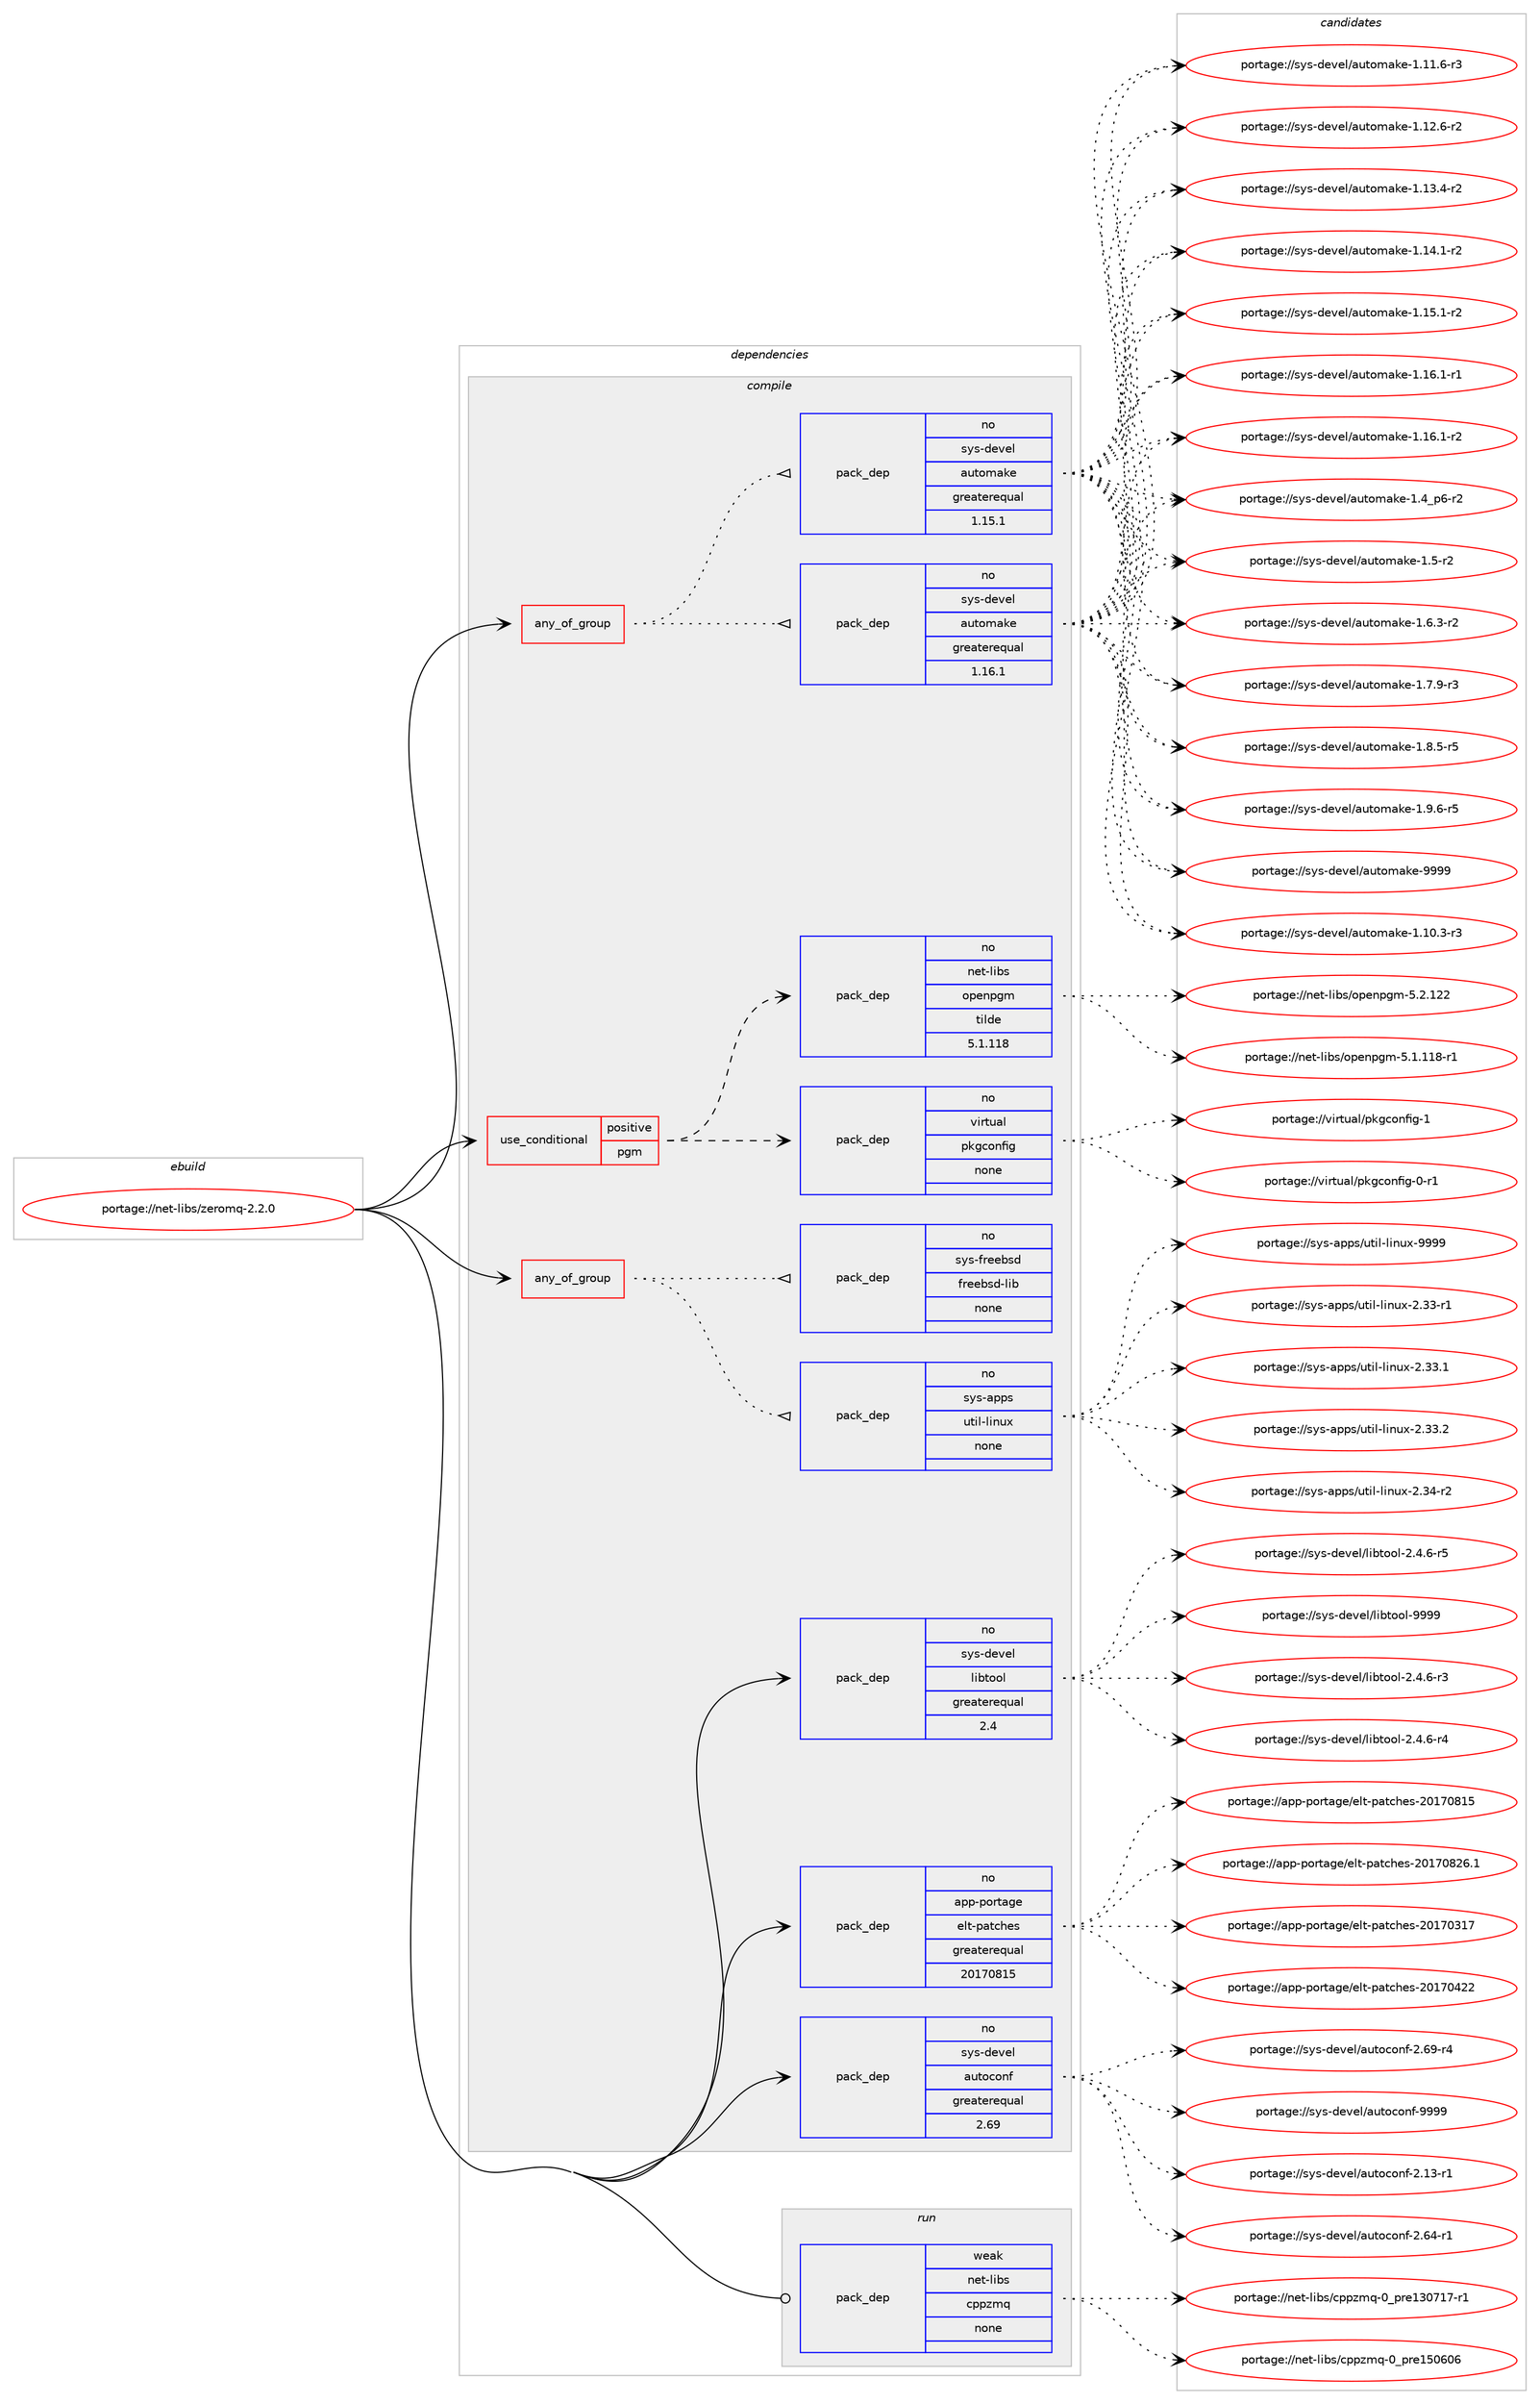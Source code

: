 digraph prolog {

# *************
# Graph options
# *************

newrank=true;
concentrate=true;
compound=true;
graph [rankdir=LR,fontname=Helvetica,fontsize=10,ranksep=1.5];#, ranksep=2.5, nodesep=0.2];
edge  [arrowhead=vee];
node  [fontname=Helvetica,fontsize=10];

# **********
# The ebuild
# **********

subgraph cluster_leftcol {
color=gray;
rank=same;
label=<<i>ebuild</i>>;
id [label="portage://net-libs/zeromq-2.2.0", color=red, width=4, href="../net-libs/zeromq-2.2.0.svg"];
}

# ****************
# The dependencies
# ****************

subgraph cluster_midcol {
color=gray;
label=<<i>dependencies</i>>;
subgraph cluster_compile {
fillcolor="#eeeeee";
style=filled;
label=<<i>compile</i>>;
subgraph any5877 {
dependency362114 [label=<<TABLE BORDER="0" CELLBORDER="1" CELLSPACING="0" CELLPADDING="4"><TR><TD CELLPADDING="10">any_of_group</TD></TR></TABLE>>, shape=none, color=red];subgraph pack265464 {
dependency362115 [label=<<TABLE BORDER="0" CELLBORDER="1" CELLSPACING="0" CELLPADDING="4" WIDTH="220"><TR><TD ROWSPAN="6" CELLPADDING="30">pack_dep</TD></TR><TR><TD WIDTH="110">no</TD></TR><TR><TD>sys-apps</TD></TR><TR><TD>util-linux</TD></TR><TR><TD>none</TD></TR><TR><TD></TD></TR></TABLE>>, shape=none, color=blue];
}
dependency362114:e -> dependency362115:w [weight=20,style="dotted",arrowhead="oinv"];
subgraph pack265465 {
dependency362116 [label=<<TABLE BORDER="0" CELLBORDER="1" CELLSPACING="0" CELLPADDING="4" WIDTH="220"><TR><TD ROWSPAN="6" CELLPADDING="30">pack_dep</TD></TR><TR><TD WIDTH="110">no</TD></TR><TR><TD>sys-freebsd</TD></TR><TR><TD>freebsd-lib</TD></TR><TR><TD>none</TD></TR><TR><TD></TD></TR></TABLE>>, shape=none, color=blue];
}
dependency362114:e -> dependency362116:w [weight=20,style="dotted",arrowhead="oinv"];
}
id:e -> dependency362114:w [weight=20,style="solid",arrowhead="vee"];
subgraph any5878 {
dependency362117 [label=<<TABLE BORDER="0" CELLBORDER="1" CELLSPACING="0" CELLPADDING="4"><TR><TD CELLPADDING="10">any_of_group</TD></TR></TABLE>>, shape=none, color=red];subgraph pack265466 {
dependency362118 [label=<<TABLE BORDER="0" CELLBORDER="1" CELLSPACING="0" CELLPADDING="4" WIDTH="220"><TR><TD ROWSPAN="6" CELLPADDING="30">pack_dep</TD></TR><TR><TD WIDTH="110">no</TD></TR><TR><TD>sys-devel</TD></TR><TR><TD>automake</TD></TR><TR><TD>greaterequal</TD></TR><TR><TD>1.16.1</TD></TR></TABLE>>, shape=none, color=blue];
}
dependency362117:e -> dependency362118:w [weight=20,style="dotted",arrowhead="oinv"];
subgraph pack265467 {
dependency362119 [label=<<TABLE BORDER="0" CELLBORDER="1" CELLSPACING="0" CELLPADDING="4" WIDTH="220"><TR><TD ROWSPAN="6" CELLPADDING="30">pack_dep</TD></TR><TR><TD WIDTH="110">no</TD></TR><TR><TD>sys-devel</TD></TR><TR><TD>automake</TD></TR><TR><TD>greaterequal</TD></TR><TR><TD>1.15.1</TD></TR></TABLE>>, shape=none, color=blue];
}
dependency362117:e -> dependency362119:w [weight=20,style="dotted",arrowhead="oinv"];
}
id:e -> dependency362117:w [weight=20,style="solid",arrowhead="vee"];
subgraph cond90621 {
dependency362120 [label=<<TABLE BORDER="0" CELLBORDER="1" CELLSPACING="0" CELLPADDING="4"><TR><TD ROWSPAN="3" CELLPADDING="10">use_conditional</TD></TR><TR><TD>positive</TD></TR><TR><TD>pgm</TD></TR></TABLE>>, shape=none, color=red];
subgraph pack265468 {
dependency362121 [label=<<TABLE BORDER="0" CELLBORDER="1" CELLSPACING="0" CELLPADDING="4" WIDTH="220"><TR><TD ROWSPAN="6" CELLPADDING="30">pack_dep</TD></TR><TR><TD WIDTH="110">no</TD></TR><TR><TD>virtual</TD></TR><TR><TD>pkgconfig</TD></TR><TR><TD>none</TD></TR><TR><TD></TD></TR></TABLE>>, shape=none, color=blue];
}
dependency362120:e -> dependency362121:w [weight=20,style="dashed",arrowhead="vee"];
subgraph pack265469 {
dependency362122 [label=<<TABLE BORDER="0" CELLBORDER="1" CELLSPACING="0" CELLPADDING="4" WIDTH="220"><TR><TD ROWSPAN="6" CELLPADDING="30">pack_dep</TD></TR><TR><TD WIDTH="110">no</TD></TR><TR><TD>net-libs</TD></TR><TR><TD>openpgm</TD></TR><TR><TD>tilde</TD></TR><TR><TD>5.1.118</TD></TR></TABLE>>, shape=none, color=blue];
}
dependency362120:e -> dependency362122:w [weight=20,style="dashed",arrowhead="vee"];
}
id:e -> dependency362120:w [weight=20,style="solid",arrowhead="vee"];
subgraph pack265470 {
dependency362123 [label=<<TABLE BORDER="0" CELLBORDER="1" CELLSPACING="0" CELLPADDING="4" WIDTH="220"><TR><TD ROWSPAN="6" CELLPADDING="30">pack_dep</TD></TR><TR><TD WIDTH="110">no</TD></TR><TR><TD>app-portage</TD></TR><TR><TD>elt-patches</TD></TR><TR><TD>greaterequal</TD></TR><TR><TD>20170815</TD></TR></TABLE>>, shape=none, color=blue];
}
id:e -> dependency362123:w [weight=20,style="solid",arrowhead="vee"];
subgraph pack265471 {
dependency362124 [label=<<TABLE BORDER="0" CELLBORDER="1" CELLSPACING="0" CELLPADDING="4" WIDTH="220"><TR><TD ROWSPAN="6" CELLPADDING="30">pack_dep</TD></TR><TR><TD WIDTH="110">no</TD></TR><TR><TD>sys-devel</TD></TR><TR><TD>autoconf</TD></TR><TR><TD>greaterequal</TD></TR><TR><TD>2.69</TD></TR></TABLE>>, shape=none, color=blue];
}
id:e -> dependency362124:w [weight=20,style="solid",arrowhead="vee"];
subgraph pack265472 {
dependency362125 [label=<<TABLE BORDER="0" CELLBORDER="1" CELLSPACING="0" CELLPADDING="4" WIDTH="220"><TR><TD ROWSPAN="6" CELLPADDING="30">pack_dep</TD></TR><TR><TD WIDTH="110">no</TD></TR><TR><TD>sys-devel</TD></TR><TR><TD>libtool</TD></TR><TR><TD>greaterequal</TD></TR><TR><TD>2.4</TD></TR></TABLE>>, shape=none, color=blue];
}
id:e -> dependency362125:w [weight=20,style="solid",arrowhead="vee"];
}
subgraph cluster_compileandrun {
fillcolor="#eeeeee";
style=filled;
label=<<i>compile and run</i>>;
}
subgraph cluster_run {
fillcolor="#eeeeee";
style=filled;
label=<<i>run</i>>;
subgraph pack265473 {
dependency362126 [label=<<TABLE BORDER="0" CELLBORDER="1" CELLSPACING="0" CELLPADDING="4" WIDTH="220"><TR><TD ROWSPAN="6" CELLPADDING="30">pack_dep</TD></TR><TR><TD WIDTH="110">weak</TD></TR><TR><TD>net-libs</TD></TR><TR><TD>cppzmq</TD></TR><TR><TD>none</TD></TR><TR><TD></TD></TR></TABLE>>, shape=none, color=blue];
}
id:e -> dependency362126:w [weight=20,style="solid",arrowhead="odot"];
}
}

# **************
# The candidates
# **************

subgraph cluster_choices {
rank=same;
color=gray;
label=<<i>candidates</i>>;

subgraph choice265464 {
color=black;
nodesep=1;
choiceportage1151211154597112112115471171161051084510810511011712045504651514511449 [label="portage://sys-apps/util-linux-2.33-r1", color=red, width=4,href="../sys-apps/util-linux-2.33-r1.svg"];
choiceportage1151211154597112112115471171161051084510810511011712045504651514649 [label="portage://sys-apps/util-linux-2.33.1", color=red, width=4,href="../sys-apps/util-linux-2.33.1.svg"];
choiceportage1151211154597112112115471171161051084510810511011712045504651514650 [label="portage://sys-apps/util-linux-2.33.2", color=red, width=4,href="../sys-apps/util-linux-2.33.2.svg"];
choiceportage1151211154597112112115471171161051084510810511011712045504651524511450 [label="portage://sys-apps/util-linux-2.34-r2", color=red, width=4,href="../sys-apps/util-linux-2.34-r2.svg"];
choiceportage115121115459711211211547117116105108451081051101171204557575757 [label="portage://sys-apps/util-linux-9999", color=red, width=4,href="../sys-apps/util-linux-9999.svg"];
dependency362115:e -> choiceportage1151211154597112112115471171161051084510810511011712045504651514511449:w [style=dotted,weight="100"];
dependency362115:e -> choiceportage1151211154597112112115471171161051084510810511011712045504651514649:w [style=dotted,weight="100"];
dependency362115:e -> choiceportage1151211154597112112115471171161051084510810511011712045504651514650:w [style=dotted,weight="100"];
dependency362115:e -> choiceportage1151211154597112112115471171161051084510810511011712045504651524511450:w [style=dotted,weight="100"];
dependency362115:e -> choiceportage115121115459711211211547117116105108451081051101171204557575757:w [style=dotted,weight="100"];
}
subgraph choice265465 {
color=black;
nodesep=1;
}
subgraph choice265466 {
color=black;
nodesep=1;
choiceportage11512111545100101118101108479711711611110997107101454946494846514511451 [label="portage://sys-devel/automake-1.10.3-r3", color=red, width=4,href="../sys-devel/automake-1.10.3-r3.svg"];
choiceportage11512111545100101118101108479711711611110997107101454946494946544511451 [label="portage://sys-devel/automake-1.11.6-r3", color=red, width=4,href="../sys-devel/automake-1.11.6-r3.svg"];
choiceportage11512111545100101118101108479711711611110997107101454946495046544511450 [label="portage://sys-devel/automake-1.12.6-r2", color=red, width=4,href="../sys-devel/automake-1.12.6-r2.svg"];
choiceportage11512111545100101118101108479711711611110997107101454946495146524511450 [label="portage://sys-devel/automake-1.13.4-r2", color=red, width=4,href="../sys-devel/automake-1.13.4-r2.svg"];
choiceportage11512111545100101118101108479711711611110997107101454946495246494511450 [label="portage://sys-devel/automake-1.14.1-r2", color=red, width=4,href="../sys-devel/automake-1.14.1-r2.svg"];
choiceportage11512111545100101118101108479711711611110997107101454946495346494511450 [label="portage://sys-devel/automake-1.15.1-r2", color=red, width=4,href="../sys-devel/automake-1.15.1-r2.svg"];
choiceportage11512111545100101118101108479711711611110997107101454946495446494511449 [label="portage://sys-devel/automake-1.16.1-r1", color=red, width=4,href="../sys-devel/automake-1.16.1-r1.svg"];
choiceportage11512111545100101118101108479711711611110997107101454946495446494511450 [label="portage://sys-devel/automake-1.16.1-r2", color=red, width=4,href="../sys-devel/automake-1.16.1-r2.svg"];
choiceportage115121115451001011181011084797117116111109971071014549465295112544511450 [label="portage://sys-devel/automake-1.4_p6-r2", color=red, width=4,href="../sys-devel/automake-1.4_p6-r2.svg"];
choiceportage11512111545100101118101108479711711611110997107101454946534511450 [label="portage://sys-devel/automake-1.5-r2", color=red, width=4,href="../sys-devel/automake-1.5-r2.svg"];
choiceportage115121115451001011181011084797117116111109971071014549465446514511450 [label="portage://sys-devel/automake-1.6.3-r2", color=red, width=4,href="../sys-devel/automake-1.6.3-r2.svg"];
choiceportage115121115451001011181011084797117116111109971071014549465546574511451 [label="portage://sys-devel/automake-1.7.9-r3", color=red, width=4,href="../sys-devel/automake-1.7.9-r3.svg"];
choiceportage115121115451001011181011084797117116111109971071014549465646534511453 [label="portage://sys-devel/automake-1.8.5-r5", color=red, width=4,href="../sys-devel/automake-1.8.5-r5.svg"];
choiceportage115121115451001011181011084797117116111109971071014549465746544511453 [label="portage://sys-devel/automake-1.9.6-r5", color=red, width=4,href="../sys-devel/automake-1.9.6-r5.svg"];
choiceportage115121115451001011181011084797117116111109971071014557575757 [label="portage://sys-devel/automake-9999", color=red, width=4,href="../sys-devel/automake-9999.svg"];
dependency362118:e -> choiceportage11512111545100101118101108479711711611110997107101454946494846514511451:w [style=dotted,weight="100"];
dependency362118:e -> choiceportage11512111545100101118101108479711711611110997107101454946494946544511451:w [style=dotted,weight="100"];
dependency362118:e -> choiceportage11512111545100101118101108479711711611110997107101454946495046544511450:w [style=dotted,weight="100"];
dependency362118:e -> choiceportage11512111545100101118101108479711711611110997107101454946495146524511450:w [style=dotted,weight="100"];
dependency362118:e -> choiceportage11512111545100101118101108479711711611110997107101454946495246494511450:w [style=dotted,weight="100"];
dependency362118:e -> choiceportage11512111545100101118101108479711711611110997107101454946495346494511450:w [style=dotted,weight="100"];
dependency362118:e -> choiceportage11512111545100101118101108479711711611110997107101454946495446494511449:w [style=dotted,weight="100"];
dependency362118:e -> choiceportage11512111545100101118101108479711711611110997107101454946495446494511450:w [style=dotted,weight="100"];
dependency362118:e -> choiceportage115121115451001011181011084797117116111109971071014549465295112544511450:w [style=dotted,weight="100"];
dependency362118:e -> choiceportage11512111545100101118101108479711711611110997107101454946534511450:w [style=dotted,weight="100"];
dependency362118:e -> choiceportage115121115451001011181011084797117116111109971071014549465446514511450:w [style=dotted,weight="100"];
dependency362118:e -> choiceportage115121115451001011181011084797117116111109971071014549465546574511451:w [style=dotted,weight="100"];
dependency362118:e -> choiceportage115121115451001011181011084797117116111109971071014549465646534511453:w [style=dotted,weight="100"];
dependency362118:e -> choiceportage115121115451001011181011084797117116111109971071014549465746544511453:w [style=dotted,weight="100"];
dependency362118:e -> choiceportage115121115451001011181011084797117116111109971071014557575757:w [style=dotted,weight="100"];
}
subgraph choice265467 {
color=black;
nodesep=1;
choiceportage11512111545100101118101108479711711611110997107101454946494846514511451 [label="portage://sys-devel/automake-1.10.3-r3", color=red, width=4,href="../sys-devel/automake-1.10.3-r3.svg"];
choiceportage11512111545100101118101108479711711611110997107101454946494946544511451 [label="portage://sys-devel/automake-1.11.6-r3", color=red, width=4,href="../sys-devel/automake-1.11.6-r3.svg"];
choiceportage11512111545100101118101108479711711611110997107101454946495046544511450 [label="portage://sys-devel/automake-1.12.6-r2", color=red, width=4,href="../sys-devel/automake-1.12.6-r2.svg"];
choiceportage11512111545100101118101108479711711611110997107101454946495146524511450 [label="portage://sys-devel/automake-1.13.4-r2", color=red, width=4,href="../sys-devel/automake-1.13.4-r2.svg"];
choiceportage11512111545100101118101108479711711611110997107101454946495246494511450 [label="portage://sys-devel/automake-1.14.1-r2", color=red, width=4,href="../sys-devel/automake-1.14.1-r2.svg"];
choiceportage11512111545100101118101108479711711611110997107101454946495346494511450 [label="portage://sys-devel/automake-1.15.1-r2", color=red, width=4,href="../sys-devel/automake-1.15.1-r2.svg"];
choiceportage11512111545100101118101108479711711611110997107101454946495446494511449 [label="portage://sys-devel/automake-1.16.1-r1", color=red, width=4,href="../sys-devel/automake-1.16.1-r1.svg"];
choiceportage11512111545100101118101108479711711611110997107101454946495446494511450 [label="portage://sys-devel/automake-1.16.1-r2", color=red, width=4,href="../sys-devel/automake-1.16.1-r2.svg"];
choiceportage115121115451001011181011084797117116111109971071014549465295112544511450 [label="portage://sys-devel/automake-1.4_p6-r2", color=red, width=4,href="../sys-devel/automake-1.4_p6-r2.svg"];
choiceportage11512111545100101118101108479711711611110997107101454946534511450 [label="portage://sys-devel/automake-1.5-r2", color=red, width=4,href="../sys-devel/automake-1.5-r2.svg"];
choiceportage115121115451001011181011084797117116111109971071014549465446514511450 [label="portage://sys-devel/automake-1.6.3-r2", color=red, width=4,href="../sys-devel/automake-1.6.3-r2.svg"];
choiceportage115121115451001011181011084797117116111109971071014549465546574511451 [label="portage://sys-devel/automake-1.7.9-r3", color=red, width=4,href="../sys-devel/automake-1.7.9-r3.svg"];
choiceportage115121115451001011181011084797117116111109971071014549465646534511453 [label="portage://sys-devel/automake-1.8.5-r5", color=red, width=4,href="../sys-devel/automake-1.8.5-r5.svg"];
choiceportage115121115451001011181011084797117116111109971071014549465746544511453 [label="portage://sys-devel/automake-1.9.6-r5", color=red, width=4,href="../sys-devel/automake-1.9.6-r5.svg"];
choiceportage115121115451001011181011084797117116111109971071014557575757 [label="portage://sys-devel/automake-9999", color=red, width=4,href="../sys-devel/automake-9999.svg"];
dependency362119:e -> choiceportage11512111545100101118101108479711711611110997107101454946494846514511451:w [style=dotted,weight="100"];
dependency362119:e -> choiceportage11512111545100101118101108479711711611110997107101454946494946544511451:w [style=dotted,weight="100"];
dependency362119:e -> choiceportage11512111545100101118101108479711711611110997107101454946495046544511450:w [style=dotted,weight="100"];
dependency362119:e -> choiceportage11512111545100101118101108479711711611110997107101454946495146524511450:w [style=dotted,weight="100"];
dependency362119:e -> choiceportage11512111545100101118101108479711711611110997107101454946495246494511450:w [style=dotted,weight="100"];
dependency362119:e -> choiceportage11512111545100101118101108479711711611110997107101454946495346494511450:w [style=dotted,weight="100"];
dependency362119:e -> choiceportage11512111545100101118101108479711711611110997107101454946495446494511449:w [style=dotted,weight="100"];
dependency362119:e -> choiceportage11512111545100101118101108479711711611110997107101454946495446494511450:w [style=dotted,weight="100"];
dependency362119:e -> choiceportage115121115451001011181011084797117116111109971071014549465295112544511450:w [style=dotted,weight="100"];
dependency362119:e -> choiceportage11512111545100101118101108479711711611110997107101454946534511450:w [style=dotted,weight="100"];
dependency362119:e -> choiceportage115121115451001011181011084797117116111109971071014549465446514511450:w [style=dotted,weight="100"];
dependency362119:e -> choiceportage115121115451001011181011084797117116111109971071014549465546574511451:w [style=dotted,weight="100"];
dependency362119:e -> choiceportage115121115451001011181011084797117116111109971071014549465646534511453:w [style=dotted,weight="100"];
dependency362119:e -> choiceportage115121115451001011181011084797117116111109971071014549465746544511453:w [style=dotted,weight="100"];
dependency362119:e -> choiceportage115121115451001011181011084797117116111109971071014557575757:w [style=dotted,weight="100"];
}
subgraph choice265468 {
color=black;
nodesep=1;
choiceportage11810511411611797108471121071039911111010210510345484511449 [label="portage://virtual/pkgconfig-0-r1", color=red, width=4,href="../virtual/pkgconfig-0-r1.svg"];
choiceportage1181051141161179710847112107103991111101021051034549 [label="portage://virtual/pkgconfig-1", color=red, width=4,href="../virtual/pkgconfig-1.svg"];
dependency362121:e -> choiceportage11810511411611797108471121071039911111010210510345484511449:w [style=dotted,weight="100"];
dependency362121:e -> choiceportage1181051141161179710847112107103991111101021051034549:w [style=dotted,weight="100"];
}
subgraph choice265469 {
color=black;
nodesep=1;
choiceportage11010111645108105981154711111210111011210310945534649464949564511449 [label="portage://net-libs/openpgm-5.1.118-r1", color=red, width=4,href="../net-libs/openpgm-5.1.118-r1.svg"];
choiceportage1101011164510810598115471111121011101121031094553465046495050 [label="portage://net-libs/openpgm-5.2.122", color=red, width=4,href="../net-libs/openpgm-5.2.122.svg"];
dependency362122:e -> choiceportage11010111645108105981154711111210111011210310945534649464949564511449:w [style=dotted,weight="100"];
dependency362122:e -> choiceportage1101011164510810598115471111121011101121031094553465046495050:w [style=dotted,weight="100"];
}
subgraph choice265470 {
color=black;
nodesep=1;
choiceportage97112112451121111141169710310147101108116451129711699104101115455048495548514955 [label="portage://app-portage/elt-patches-20170317", color=red, width=4,href="../app-portage/elt-patches-20170317.svg"];
choiceportage97112112451121111141169710310147101108116451129711699104101115455048495548525050 [label="portage://app-portage/elt-patches-20170422", color=red, width=4,href="../app-portage/elt-patches-20170422.svg"];
choiceportage97112112451121111141169710310147101108116451129711699104101115455048495548564953 [label="portage://app-portage/elt-patches-20170815", color=red, width=4,href="../app-portage/elt-patches-20170815.svg"];
choiceportage971121124511211111411697103101471011081164511297116991041011154550484955485650544649 [label="portage://app-portage/elt-patches-20170826.1", color=red, width=4,href="../app-portage/elt-patches-20170826.1.svg"];
dependency362123:e -> choiceportage97112112451121111141169710310147101108116451129711699104101115455048495548514955:w [style=dotted,weight="100"];
dependency362123:e -> choiceportage97112112451121111141169710310147101108116451129711699104101115455048495548525050:w [style=dotted,weight="100"];
dependency362123:e -> choiceportage97112112451121111141169710310147101108116451129711699104101115455048495548564953:w [style=dotted,weight="100"];
dependency362123:e -> choiceportage971121124511211111411697103101471011081164511297116991041011154550484955485650544649:w [style=dotted,weight="100"];
}
subgraph choice265471 {
color=black;
nodesep=1;
choiceportage1151211154510010111810110847971171161119911111010245504649514511449 [label="portage://sys-devel/autoconf-2.13-r1", color=red, width=4,href="../sys-devel/autoconf-2.13-r1.svg"];
choiceportage1151211154510010111810110847971171161119911111010245504654524511449 [label="portage://sys-devel/autoconf-2.64-r1", color=red, width=4,href="../sys-devel/autoconf-2.64-r1.svg"];
choiceportage1151211154510010111810110847971171161119911111010245504654574511452 [label="portage://sys-devel/autoconf-2.69-r4", color=red, width=4,href="../sys-devel/autoconf-2.69-r4.svg"];
choiceportage115121115451001011181011084797117116111991111101024557575757 [label="portage://sys-devel/autoconf-9999", color=red, width=4,href="../sys-devel/autoconf-9999.svg"];
dependency362124:e -> choiceportage1151211154510010111810110847971171161119911111010245504649514511449:w [style=dotted,weight="100"];
dependency362124:e -> choiceportage1151211154510010111810110847971171161119911111010245504654524511449:w [style=dotted,weight="100"];
dependency362124:e -> choiceportage1151211154510010111810110847971171161119911111010245504654574511452:w [style=dotted,weight="100"];
dependency362124:e -> choiceportage115121115451001011181011084797117116111991111101024557575757:w [style=dotted,weight="100"];
}
subgraph choice265472 {
color=black;
nodesep=1;
choiceportage1151211154510010111810110847108105981161111111084550465246544511451 [label="portage://sys-devel/libtool-2.4.6-r3", color=red, width=4,href="../sys-devel/libtool-2.4.6-r3.svg"];
choiceportage1151211154510010111810110847108105981161111111084550465246544511452 [label="portage://sys-devel/libtool-2.4.6-r4", color=red, width=4,href="../sys-devel/libtool-2.4.6-r4.svg"];
choiceportage1151211154510010111810110847108105981161111111084550465246544511453 [label="portage://sys-devel/libtool-2.4.6-r5", color=red, width=4,href="../sys-devel/libtool-2.4.6-r5.svg"];
choiceportage1151211154510010111810110847108105981161111111084557575757 [label="portage://sys-devel/libtool-9999", color=red, width=4,href="../sys-devel/libtool-9999.svg"];
dependency362125:e -> choiceportage1151211154510010111810110847108105981161111111084550465246544511451:w [style=dotted,weight="100"];
dependency362125:e -> choiceportage1151211154510010111810110847108105981161111111084550465246544511452:w [style=dotted,weight="100"];
dependency362125:e -> choiceportage1151211154510010111810110847108105981161111111084550465246544511453:w [style=dotted,weight="100"];
dependency362125:e -> choiceportage1151211154510010111810110847108105981161111111084557575757:w [style=dotted,weight="100"];
}
subgraph choice265473 {
color=black;
nodesep=1;
choiceportage110101116451081059811547991121121221091134548951121141014951485549554511449 [label="portage://net-libs/cppzmq-0_pre130717-r1", color=red, width=4,href="../net-libs/cppzmq-0_pre130717-r1.svg"];
choiceportage11010111645108105981154799112112122109113454895112114101495348544854 [label="portage://net-libs/cppzmq-0_pre150606", color=red, width=4,href="../net-libs/cppzmq-0_pre150606.svg"];
dependency362126:e -> choiceportage110101116451081059811547991121121221091134548951121141014951485549554511449:w [style=dotted,weight="100"];
dependency362126:e -> choiceportage11010111645108105981154799112112122109113454895112114101495348544854:w [style=dotted,weight="100"];
}
}

}

